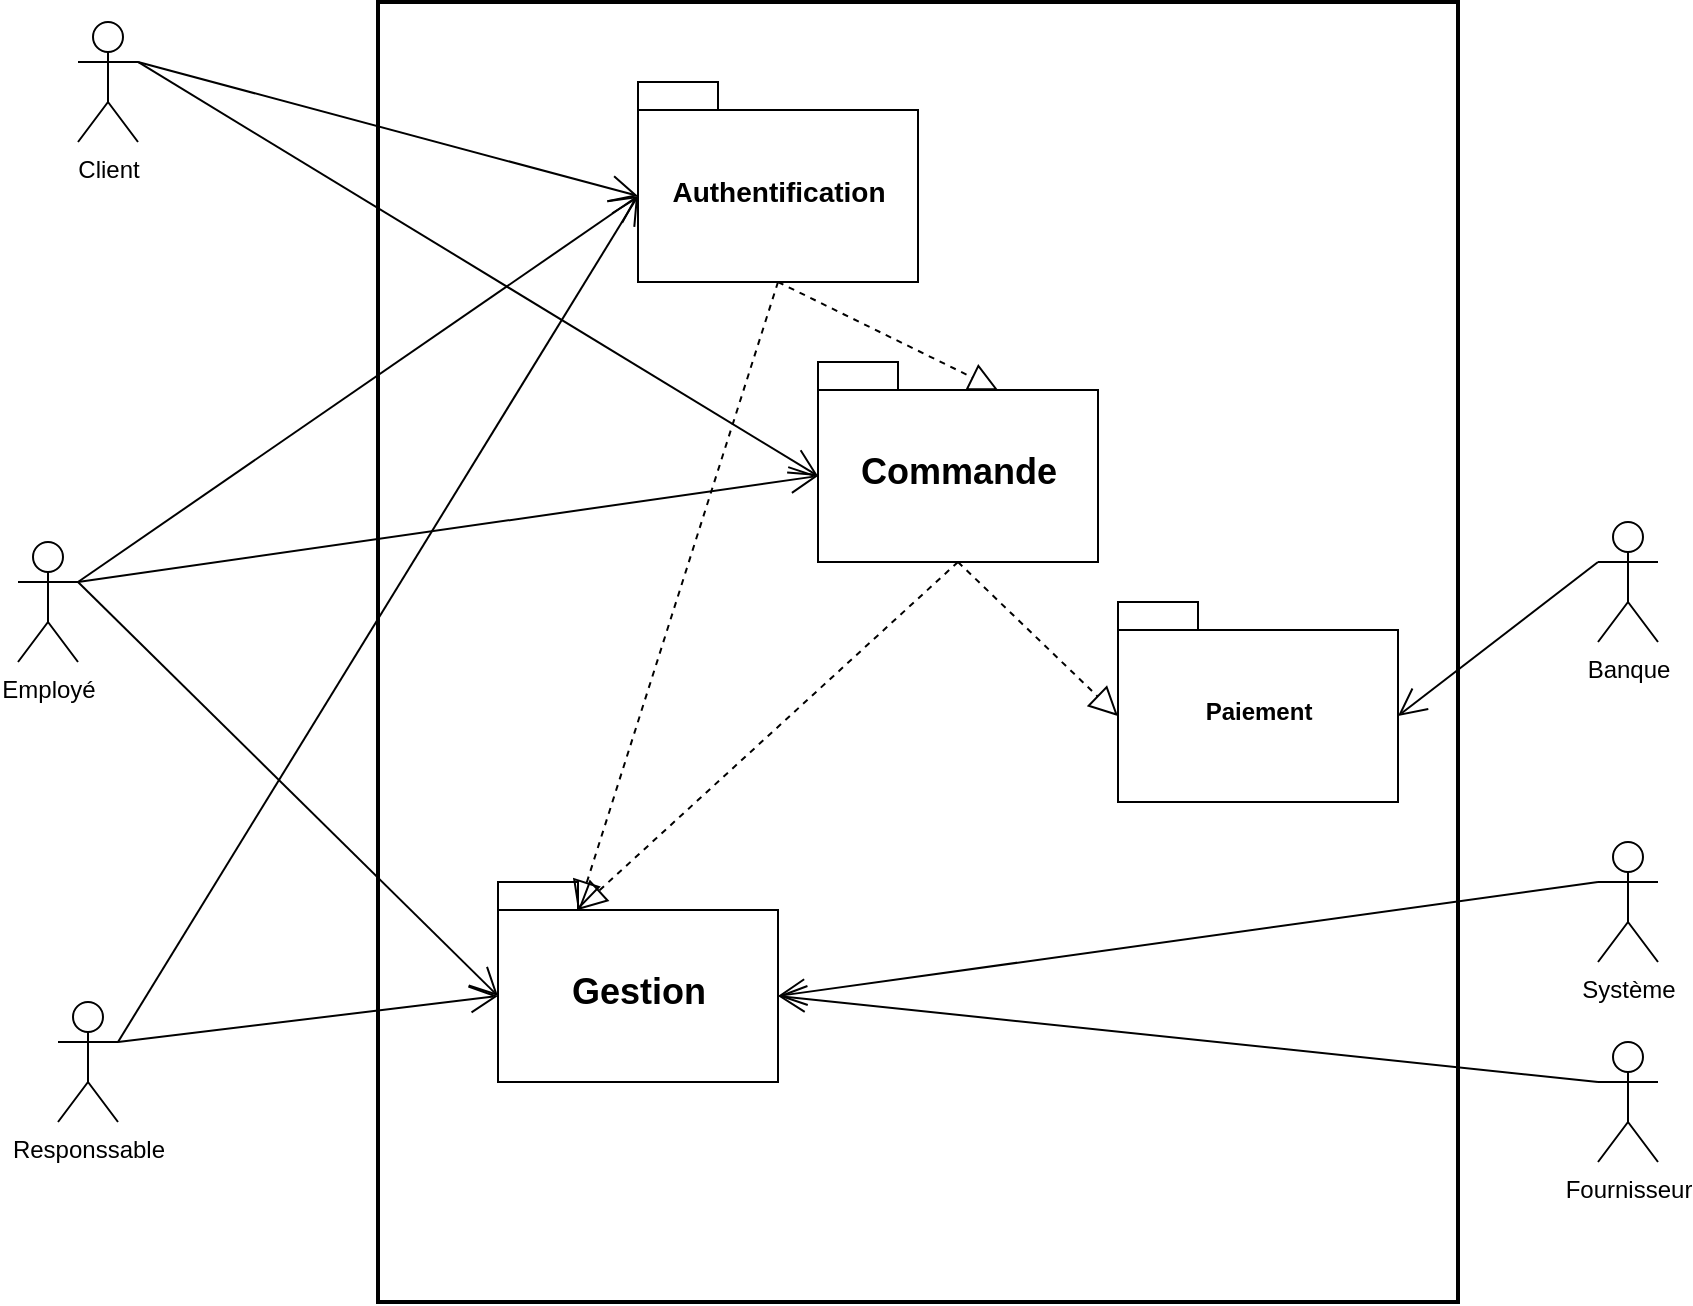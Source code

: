 <mxfile version="14.5.3" type="device"><diagram id="HTKPRgFYjj8N0tHaqIZL" name="Page-1"><mxGraphModel dx="1512" dy="945" grid="1" gridSize="10" guides="1" tooltips="1" connect="1" arrows="1" fold="1" page="1" pageScale="1" pageWidth="827" pageHeight="1169" math="0" shadow="0"><root><mxCell id="0"/><mxCell id="1" parent="0"/><mxCell id="fUMWNRpgOIkGWPcIG4Mz-1" value="" style="html=1;strokeWidth=2;" vertex="1" parent="1"><mxGeometry x="500" y="250" width="540" height="650" as="geometry"/></mxCell><mxCell id="fUMWNRpgOIkGWPcIG4Mz-6" value="Client" style="shape=umlActor;verticalLabelPosition=bottom;verticalAlign=top;html=1;" vertex="1" parent="1"><mxGeometry x="350" y="260" width="30" height="60" as="geometry"/></mxCell><mxCell id="fUMWNRpgOIkGWPcIG4Mz-7" value="" style="endArrow=open;endFill=1;endSize=12;html=1;exitX=1;exitY=0.333;exitDx=0;exitDy=0;exitPerimeter=0;entryX=0;entryY=0;entryDx=0;entryDy=57;entryPerimeter=0;" edge="1" parent="1" source="fUMWNRpgOIkGWPcIG4Mz-6" target="fUMWNRpgOIkGWPcIG4Mz-45"><mxGeometry width="160" relative="1" as="geometry"><mxPoint x="480" y="540" as="sourcePoint"/><mxPoint x="500" y="420" as="targetPoint"/></mxGeometry></mxCell><mxCell id="fUMWNRpgOIkGWPcIG4Mz-9" value="Fournisseur" style="shape=umlActor;verticalLabelPosition=bottom;verticalAlign=top;html=1;" vertex="1" parent="1"><mxGeometry x="1110" y="770" width="30" height="60" as="geometry"/></mxCell><mxCell id="fUMWNRpgOIkGWPcIG4Mz-10" value="" style="endArrow=open;endFill=1;endSize=12;html=1;exitX=0;exitY=0.333;exitDx=0;exitDy=0;exitPerimeter=0;entryX=0;entryY=0;entryDx=140;entryDy=57;entryPerimeter=0;" edge="1" parent="1" source="fUMWNRpgOIkGWPcIG4Mz-9" target="fUMWNRpgOIkGWPcIG4Mz-44"><mxGeometry width="160" relative="1" as="geometry"><mxPoint x="470" y="440" as="sourcePoint"/><mxPoint x="1000.0" y="820" as="targetPoint"/></mxGeometry></mxCell><mxCell id="fUMWNRpgOIkGWPcIG4Mz-22" value="" style="endArrow=open;endFill=1;endSize=12;html=1;exitX=1;exitY=0.333;exitDx=0;exitDy=0;exitPerimeter=0;entryX=0;entryY=0;entryDx=0;entryDy=57;entryPerimeter=0;" edge="1" parent="1" source="fUMWNRpgOIkGWPcIG4Mz-52" target="fUMWNRpgOIkGWPcIG4Mz-45"><mxGeometry width="160" relative="1" as="geometry"><mxPoint x="380.0" y="490" as="sourcePoint"/><mxPoint x="850" y="505" as="targetPoint"/></mxGeometry></mxCell><mxCell id="fUMWNRpgOIkGWPcIG4Mz-24" value="Responssable" style="shape=umlActor;verticalLabelPosition=bottom;verticalAlign=top;html=1;" vertex="1" parent="1"><mxGeometry x="340" y="750" width="30" height="60" as="geometry"/></mxCell><mxCell id="fUMWNRpgOIkGWPcIG4Mz-25" value="" style="endArrow=open;endFill=1;endSize=12;html=1;exitX=1;exitY=0.333;exitDx=0;exitDy=0;exitPerimeter=0;entryX=0;entryY=0;entryDx=0;entryDy=57;entryPerimeter=0;" edge="1" parent="1" source="fUMWNRpgOIkGWPcIG4Mz-24" target="fUMWNRpgOIkGWPcIG4Mz-44"><mxGeometry width="160" relative="1" as="geometry"><mxPoint x="460" y="830" as="sourcePoint"/><mxPoint x="780.0" y="820" as="targetPoint"/></mxGeometry></mxCell><mxCell id="fUMWNRpgOIkGWPcIG4Mz-40" value="Système" style="shape=umlActor;verticalLabelPosition=bottom;verticalAlign=top;html=1;" vertex="1" parent="1"><mxGeometry x="1110" y="670" width="30" height="60" as="geometry"/></mxCell><mxCell id="fUMWNRpgOIkGWPcIG4Mz-41" value="" style="endArrow=open;endFill=1;endSize=12;html=1;exitX=0;exitY=0.333;exitDx=0;exitDy=0;exitPerimeter=0;entryX=0;entryY=0;entryDx=140;entryDy=57;entryPerimeter=0;" edge="1" parent="1" source="fUMWNRpgOIkGWPcIG4Mz-40" target="fUMWNRpgOIkGWPcIG4Mz-44"><mxGeometry width="160" relative="1" as="geometry"><mxPoint x="1120" y="810" as="sourcePoint"/><mxPoint x="750.0" y="635" as="targetPoint"/></mxGeometry></mxCell><mxCell id="fUMWNRpgOIkGWPcIG4Mz-44" value="&lt;font style=&quot;font-size: 18px&quot;&gt;Gestion&lt;/font&gt;" style="shape=folder;fontStyle=1;spacingTop=10;tabWidth=40;tabHeight=14;tabPosition=left;html=1;" vertex="1" parent="1"><mxGeometry x="560" y="690" width="140" height="100" as="geometry"/></mxCell><mxCell id="fUMWNRpgOIkGWPcIG4Mz-45" value="&lt;font style=&quot;font-size: 14px&quot;&gt;Authentification&lt;/font&gt;" style="shape=folder;fontStyle=1;spacingTop=10;tabWidth=40;tabHeight=14;tabPosition=left;html=1;" vertex="1" parent="1"><mxGeometry x="630" y="290" width="140" height="100" as="geometry"/></mxCell><mxCell id="fUMWNRpgOIkGWPcIG4Mz-46" value="Paiement" style="shape=folder;fontStyle=1;spacingTop=10;tabWidth=40;tabHeight=14;tabPosition=left;html=1;" vertex="1" parent="1"><mxGeometry x="870" y="550" width="140" height="100" as="geometry"/></mxCell><mxCell id="fUMWNRpgOIkGWPcIG4Mz-47" value="&lt;font style=&quot;font-size: 18px&quot;&gt;Commande&lt;/font&gt;" style="shape=folder;fontStyle=1;spacingTop=10;tabWidth=40;tabHeight=14;tabPosition=left;html=1;" vertex="1" parent="1"><mxGeometry x="720" y="430" width="140" height="100" as="geometry"/></mxCell><mxCell id="fUMWNRpgOIkGWPcIG4Mz-48" value="Banque" style="shape=umlActor;verticalLabelPosition=bottom;verticalAlign=top;html=1;" vertex="1" parent="1"><mxGeometry x="1110" y="510" width="30" height="60" as="geometry"/></mxCell><mxCell id="fUMWNRpgOIkGWPcIG4Mz-49" value="" style="endArrow=open;endFill=1;endSize=12;html=1;entryX=0;entryY=0;entryDx=140;entryDy=57;entryPerimeter=0;exitX=0;exitY=0.333;exitDx=0;exitDy=0;exitPerimeter=0;" edge="1" parent="1" source="fUMWNRpgOIkGWPcIG4Mz-48" target="fUMWNRpgOIkGWPcIG4Mz-46"><mxGeometry width="160" relative="1" as="geometry"><mxPoint x="1120" y="810" as="sourcePoint"/><mxPoint x="710.0" y="737.0" as="targetPoint"/></mxGeometry></mxCell><mxCell id="fUMWNRpgOIkGWPcIG4Mz-50" value="" style="endArrow=open;endFill=1;endSize=12;html=1;exitX=1;exitY=0.333;exitDx=0;exitDy=0;exitPerimeter=0;entryX=0;entryY=0;entryDx=0;entryDy=57;entryPerimeter=0;" edge="1" parent="1" source="fUMWNRpgOIkGWPcIG4Mz-6" target="fUMWNRpgOIkGWPcIG4Mz-47"><mxGeometry width="160" relative="1" as="geometry"><mxPoint x="390.0" y="290" as="sourcePoint"/><mxPoint x="640.0" y="377" as="targetPoint"/></mxGeometry></mxCell><mxCell id="fUMWNRpgOIkGWPcIG4Mz-52" value="Employé" style="shape=umlActor;verticalLabelPosition=bottom;verticalAlign=top;html=1;" vertex="1" parent="1"><mxGeometry x="320" y="520" width="30" height="60" as="geometry"/></mxCell><mxCell id="fUMWNRpgOIkGWPcIG4Mz-55" value="" style="endArrow=open;endFill=1;endSize=12;html=1;exitX=1;exitY=0.333;exitDx=0;exitDy=0;exitPerimeter=0;entryX=0;entryY=0;entryDx=0;entryDy=57;entryPerimeter=0;" edge="1" parent="1" source="fUMWNRpgOIkGWPcIG4Mz-52" target="fUMWNRpgOIkGWPcIG4Mz-44"><mxGeometry width="160" relative="1" as="geometry"><mxPoint x="380.0" y="660" as="sourcePoint"/><mxPoint x="640.0" y="377" as="targetPoint"/></mxGeometry></mxCell><mxCell id="fUMWNRpgOIkGWPcIG4Mz-58" value="" style="endArrow=block;dashed=1;endFill=0;endSize=12;html=1;exitX=0.5;exitY=1;exitDx=0;exitDy=0;exitPerimeter=0;entryX=0;entryY=0;entryDx=40;entryDy=14;entryPerimeter=0;" edge="1" parent="1" source="fUMWNRpgOIkGWPcIG4Mz-47" target="fUMWNRpgOIkGWPcIG4Mz-44"><mxGeometry width="160" relative="1" as="geometry"><mxPoint x="600" y="700" as="sourcePoint"/><mxPoint x="760" y="700" as="targetPoint"/></mxGeometry></mxCell><mxCell id="fUMWNRpgOIkGWPcIG4Mz-59" value="" style="endArrow=block;dashed=1;endFill=0;endSize=12;html=1;exitX=0.5;exitY=1;exitDx=0;exitDy=0;exitPerimeter=0;entryX=0;entryY=0;entryDx=0;entryDy=57;entryPerimeter=0;" edge="1" parent="1" source="fUMWNRpgOIkGWPcIG4Mz-47" target="fUMWNRpgOIkGWPcIG4Mz-46"><mxGeometry width="160" relative="1" as="geometry"><mxPoint x="730.0" y="595" as="sourcePoint"/><mxPoint x="660.0" y="694" as="targetPoint"/></mxGeometry></mxCell><mxCell id="fUMWNRpgOIkGWPcIG4Mz-60" value="" style="endArrow=block;dashed=1;endFill=0;endSize=12;html=1;exitX=0.5;exitY=1;exitDx=0;exitDy=0;exitPerimeter=0;entryX=0;entryY=0;entryDx=90;entryDy=14;entryPerimeter=0;" edge="1" parent="1" source="fUMWNRpgOIkGWPcIG4Mz-45" target="fUMWNRpgOIkGWPcIG4Mz-47"><mxGeometry width="160" relative="1" as="geometry"><mxPoint x="730.0" y="570" as="sourcePoint"/><mxPoint x="660.0" y="694" as="targetPoint"/></mxGeometry></mxCell><mxCell id="fUMWNRpgOIkGWPcIG4Mz-61" value="" style="endArrow=block;dashed=1;endFill=0;endSize=12;html=1;exitX=0.5;exitY=1;exitDx=0;exitDy=0;exitPerimeter=0;entryX=0;entryY=0;entryDx=40;entryDy=14;entryPerimeter=0;" edge="1" parent="1" source="fUMWNRpgOIkGWPcIG4Mz-45" target="fUMWNRpgOIkGWPcIG4Mz-44"><mxGeometry width="160" relative="1" as="geometry"><mxPoint x="710.0" y="400" as="sourcePoint"/><mxPoint x="650" y="690" as="targetPoint"/></mxGeometry></mxCell><mxCell id="fUMWNRpgOIkGWPcIG4Mz-62" value="" style="endArrow=open;endFill=1;endSize=12;html=1;exitX=1;exitY=0.333;exitDx=0;exitDy=0;exitPerimeter=0;entryX=0;entryY=0;entryDx=0;entryDy=57;entryPerimeter=0;" edge="1" parent="1" source="fUMWNRpgOIkGWPcIG4Mz-24" target="fUMWNRpgOIkGWPcIG4Mz-45"><mxGeometry width="160" relative="1" as="geometry"><mxPoint x="380.0" y="780" as="sourcePoint"/><mxPoint x="570.0" y="757.0" as="targetPoint"/></mxGeometry></mxCell><mxCell id="fUMWNRpgOIkGWPcIG4Mz-63" value="" style="endArrow=open;endFill=1;endSize=12;html=1;entryX=0;entryY=0;entryDx=0;entryDy=57;entryPerimeter=0;exitX=1;exitY=0.333;exitDx=0;exitDy=0;exitPerimeter=0;" edge="1" parent="1" source="fUMWNRpgOIkGWPcIG4Mz-52" target="fUMWNRpgOIkGWPcIG4Mz-47"><mxGeometry width="160" relative="1" as="geometry"><mxPoint x="370" y="650" as="sourcePoint"/><mxPoint x="570.0" y="757.0" as="targetPoint"/></mxGeometry></mxCell></root></mxGraphModel></diagram></mxfile>